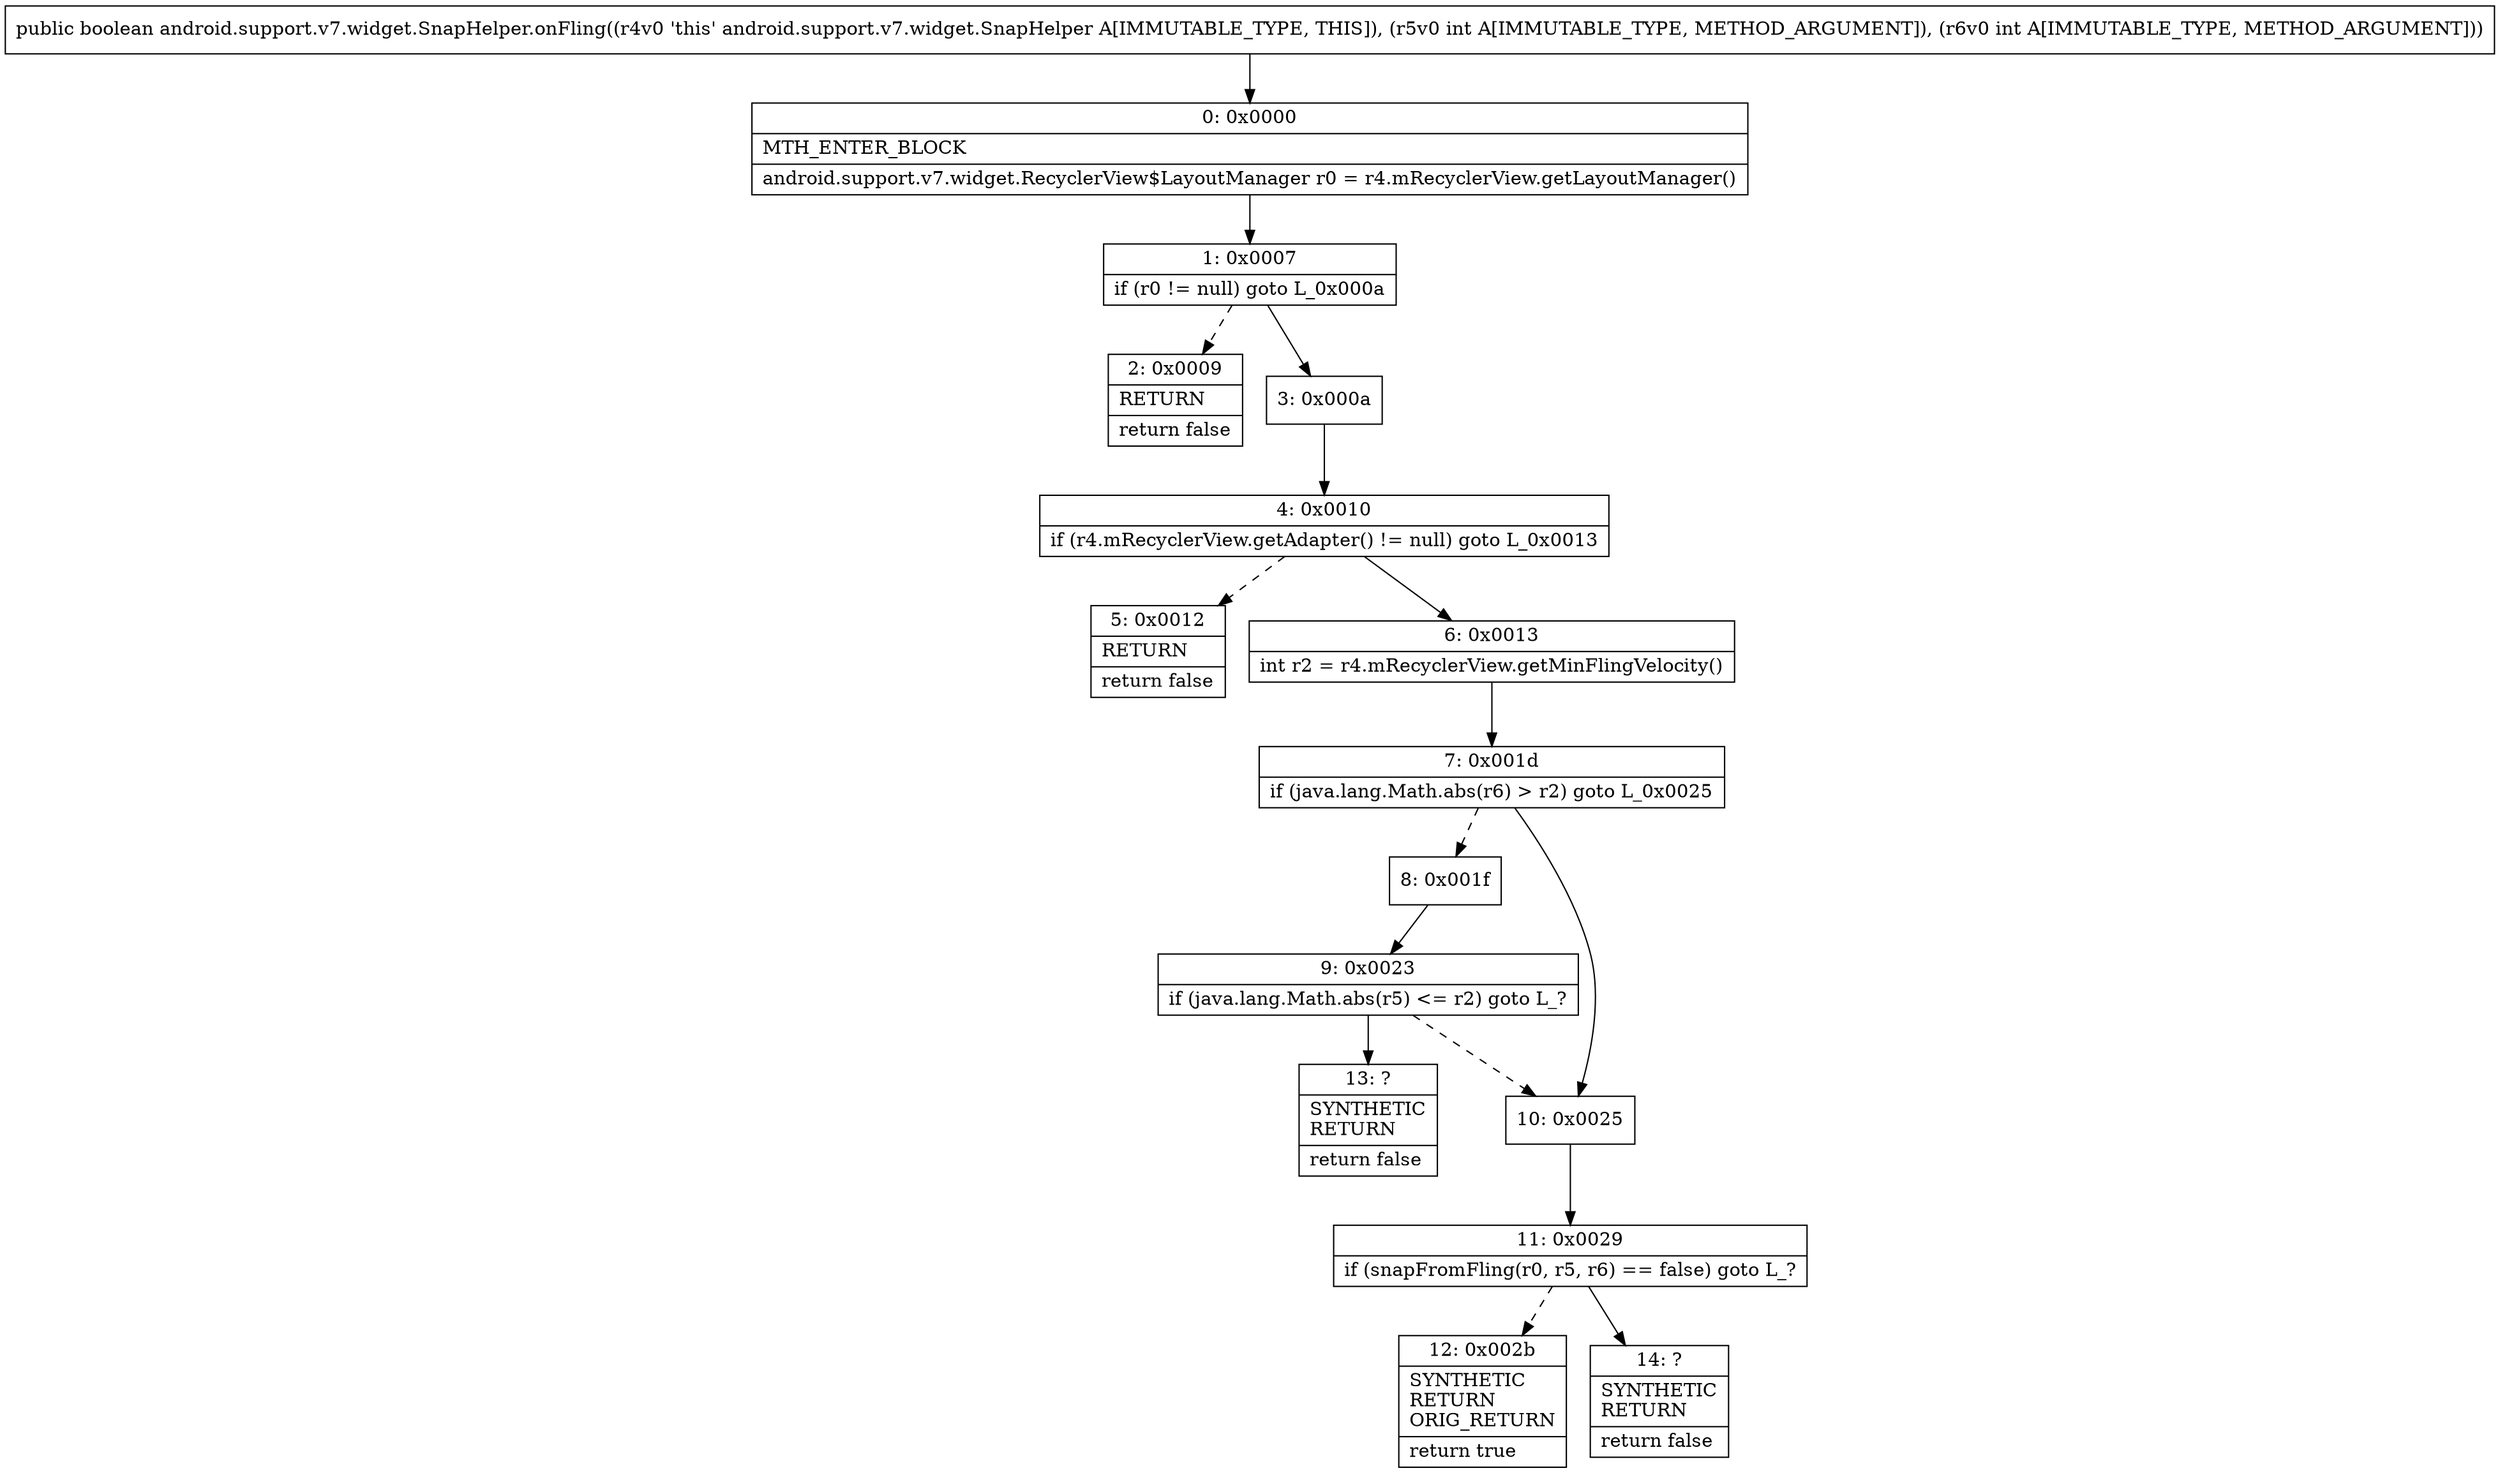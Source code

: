 digraph "CFG forandroid.support.v7.widget.SnapHelper.onFling(II)Z" {
Node_0 [shape=record,label="{0\:\ 0x0000|MTH_ENTER_BLOCK\l|android.support.v7.widget.RecyclerView$LayoutManager r0 = r4.mRecyclerView.getLayoutManager()\l}"];
Node_1 [shape=record,label="{1\:\ 0x0007|if (r0 != null) goto L_0x000a\l}"];
Node_2 [shape=record,label="{2\:\ 0x0009|RETURN\l|return false\l}"];
Node_3 [shape=record,label="{3\:\ 0x000a}"];
Node_4 [shape=record,label="{4\:\ 0x0010|if (r4.mRecyclerView.getAdapter() != null) goto L_0x0013\l}"];
Node_5 [shape=record,label="{5\:\ 0x0012|RETURN\l|return false\l}"];
Node_6 [shape=record,label="{6\:\ 0x0013|int r2 = r4.mRecyclerView.getMinFlingVelocity()\l}"];
Node_7 [shape=record,label="{7\:\ 0x001d|if (java.lang.Math.abs(r6) \> r2) goto L_0x0025\l}"];
Node_8 [shape=record,label="{8\:\ 0x001f}"];
Node_9 [shape=record,label="{9\:\ 0x0023|if (java.lang.Math.abs(r5) \<= r2) goto L_?\l}"];
Node_10 [shape=record,label="{10\:\ 0x0025}"];
Node_11 [shape=record,label="{11\:\ 0x0029|if (snapFromFling(r0, r5, r6) == false) goto L_?\l}"];
Node_12 [shape=record,label="{12\:\ 0x002b|SYNTHETIC\lRETURN\lORIG_RETURN\l|return true\l}"];
Node_13 [shape=record,label="{13\:\ ?|SYNTHETIC\lRETURN\l|return false\l}"];
Node_14 [shape=record,label="{14\:\ ?|SYNTHETIC\lRETURN\l|return false\l}"];
MethodNode[shape=record,label="{public boolean android.support.v7.widget.SnapHelper.onFling((r4v0 'this' android.support.v7.widget.SnapHelper A[IMMUTABLE_TYPE, THIS]), (r5v0 int A[IMMUTABLE_TYPE, METHOD_ARGUMENT]), (r6v0 int A[IMMUTABLE_TYPE, METHOD_ARGUMENT])) }"];
MethodNode -> Node_0;
Node_0 -> Node_1;
Node_1 -> Node_2[style=dashed];
Node_1 -> Node_3;
Node_3 -> Node_4;
Node_4 -> Node_5[style=dashed];
Node_4 -> Node_6;
Node_6 -> Node_7;
Node_7 -> Node_8[style=dashed];
Node_7 -> Node_10;
Node_8 -> Node_9;
Node_9 -> Node_10[style=dashed];
Node_9 -> Node_13;
Node_10 -> Node_11;
Node_11 -> Node_12[style=dashed];
Node_11 -> Node_14;
}

